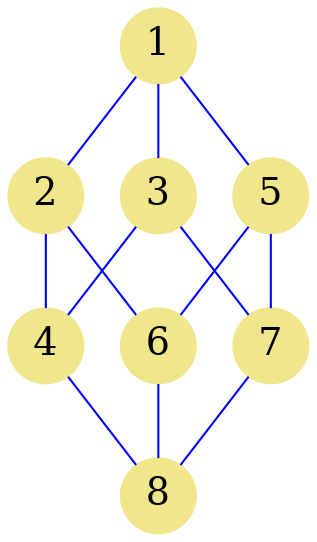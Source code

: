 graph "graph.dot" {

   size="6.0,7.0";

node [shape=circle,fixedsize=true,style=filled,
      color="khaki",fontcolor="black",fontsize=18];

   1  [label="1", pos="0.581904,0.000000"];
   2  [label="2", pos="0.520359,0.375721"];
   3  [label="3", pos="0.162189,0.232833"];
   4  [label="4", pos="0.094603,0.645423"];
   5  [label="5", pos="0.905397,0.354577"];
   6  [label="6", pos="0.837812,0.767166"];
   7  [label="7", pos="0.479643,0.624278"];
   8  [label="8", pos="0.418095,1.000000"];

edge [color="blue"];

   1  --   2;
   1  --   3;
   1  --   5;
   2  --   4;
   2  --   6;
   3  --   4;
   3  --   7;
   4  --   8;
   5  --   6;
   5  --   7;
   6  --   8;
   7  --   8;

}

